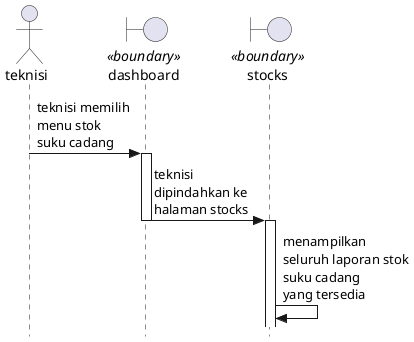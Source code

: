 @startuml viewStocks

skinparam style strictuml

actor teknisi
boundary dashboard <<boundary>>
boundary stocks <<boundary>>

teknisi->dashboard : teknisi memilih\nmenu stok\nsuku cadang
    activate dashboard
dashboard -> stocks : teknisi\ndipindahkan ke\nhalaman stocks
    deactivate dashboard
    activate stocks
stocks -> stocks : menampilkan\nseluruh laporan stok\nsuku cadang\nyang tersedia

@enduml